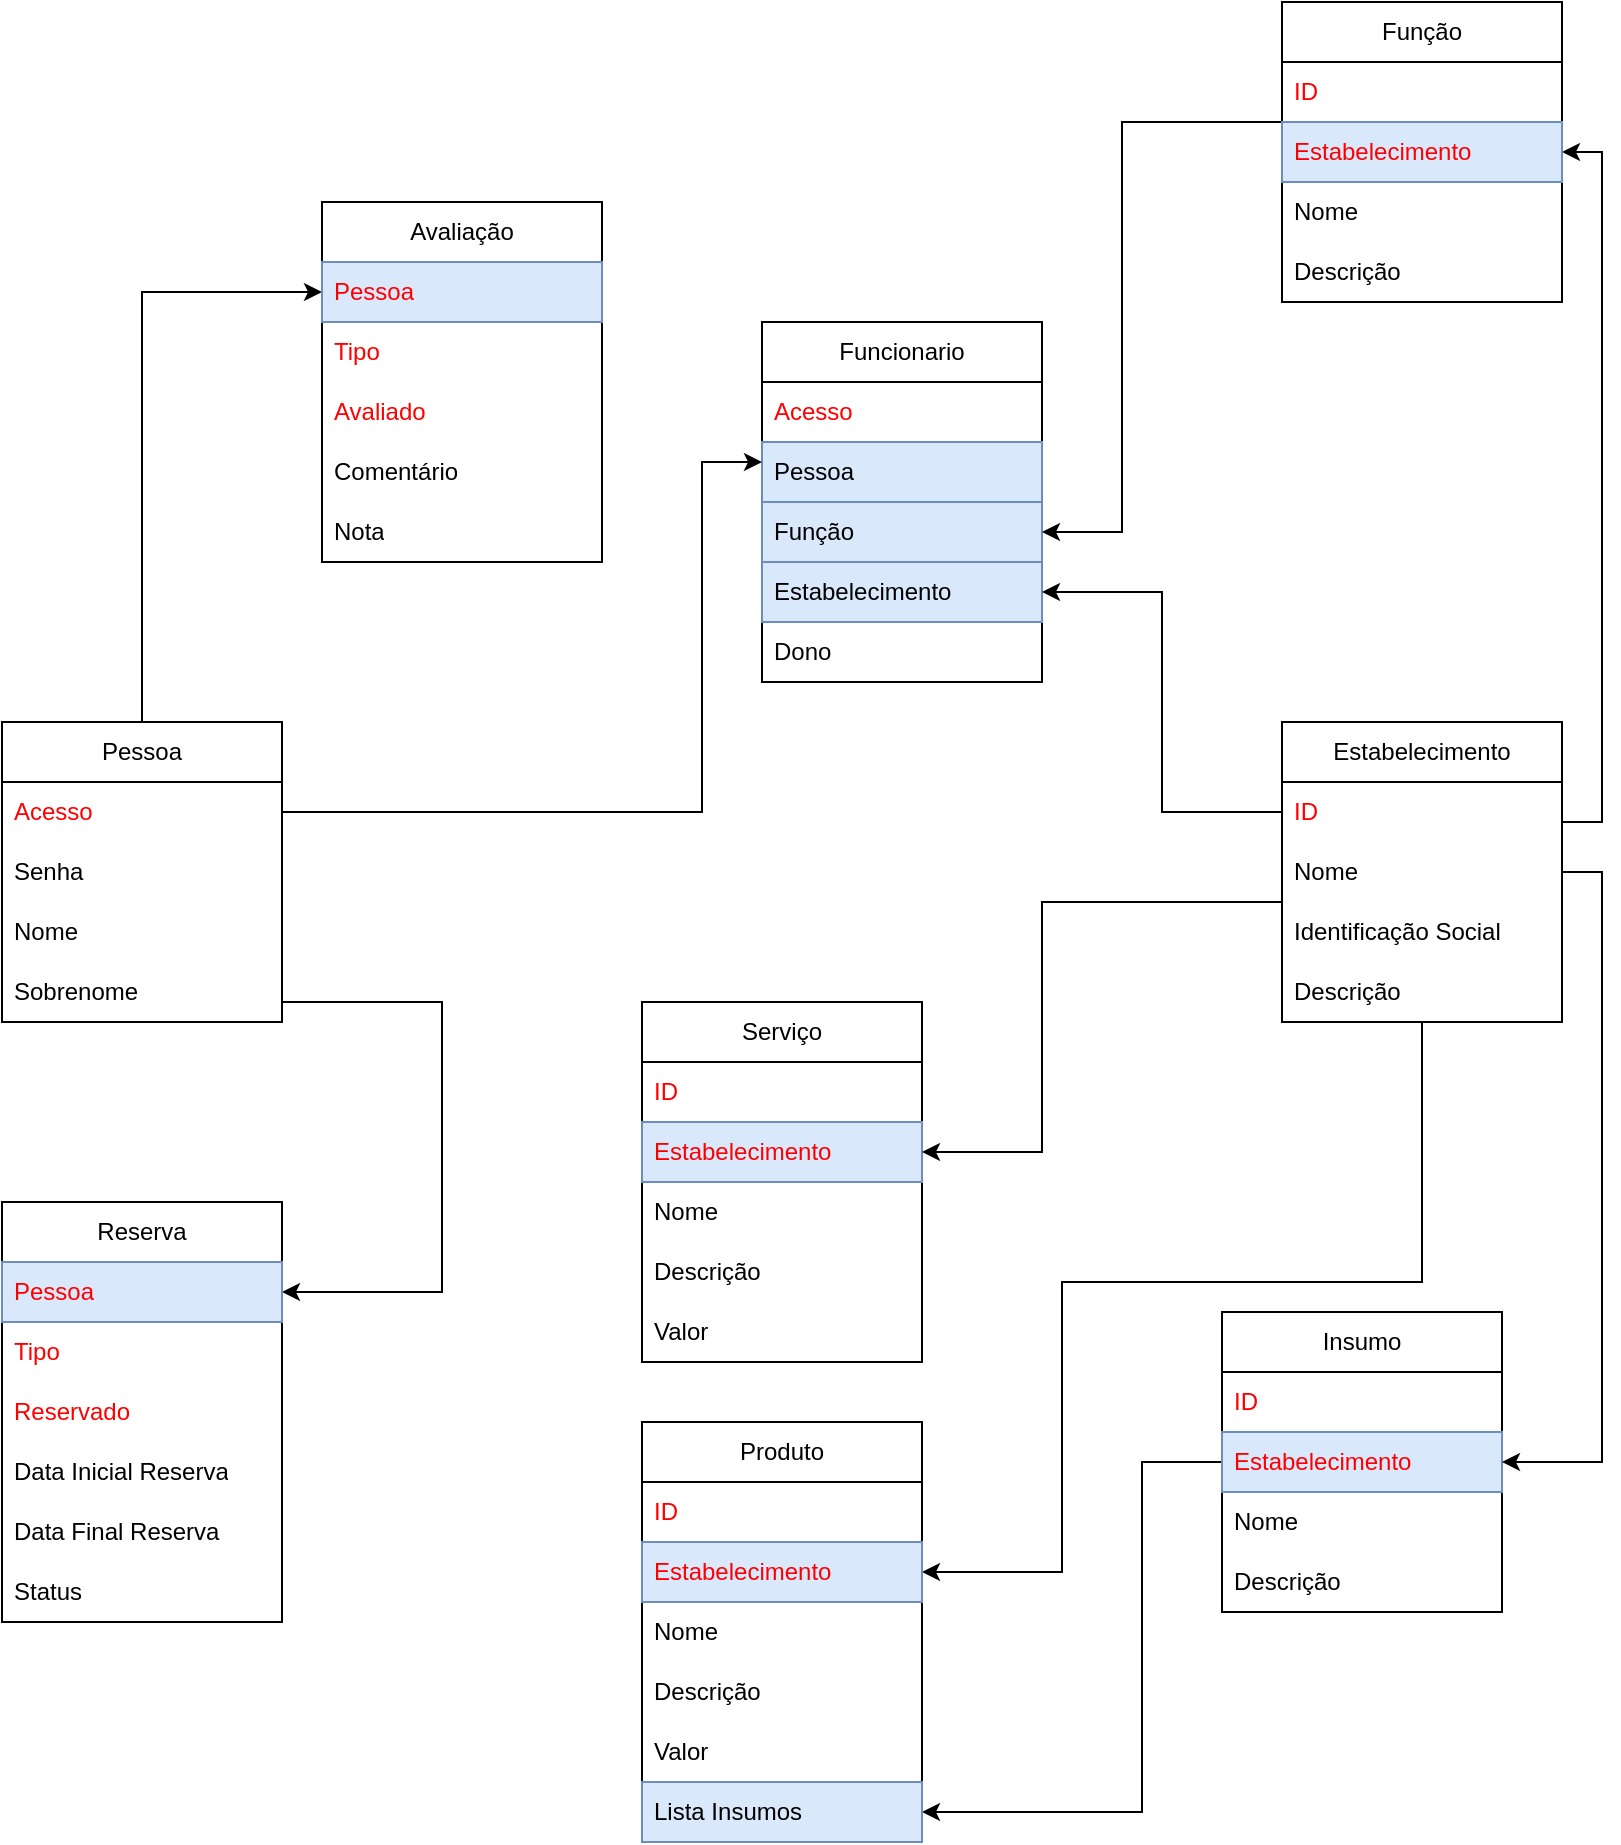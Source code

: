 <mxfile version="22.1.0" type="device">
  <diagram name="Página-1" id="55zcd14KEKOYbddRhNQH">
    <mxGraphModel dx="1311" dy="776" grid="1" gridSize="10" guides="1" tooltips="1" connect="1" arrows="1" fold="1" page="1" pageScale="1" pageWidth="827" pageHeight="1169" math="0" shadow="0">
      <root>
        <mxCell id="0" />
        <mxCell id="1" parent="0" />
        <mxCell id="bqncpqaTnk89QWd2YFfY-13" style="edgeStyle=orthogonalEdgeStyle;rounded=0;orthogonalLoop=1;jettySize=auto;html=1;" parent="1" source="bqncpqaTnk89QWd2YFfY-2" target="bqncpqaTnk89QWd2YFfY-8" edge="1">
          <mxGeometry relative="1" as="geometry" />
        </mxCell>
        <mxCell id="bqncpqaTnk89QWd2YFfY-78" style="edgeStyle=orthogonalEdgeStyle;rounded=0;orthogonalLoop=1;jettySize=auto;html=1;" parent="1" source="bqncpqaTnk89QWd2YFfY-2" target="bqncpqaTnk89QWd2YFfY-73" edge="1">
          <mxGeometry relative="1" as="geometry">
            <Array as="points">
              <mxPoint x="220" y="580" />
              <mxPoint x="220" y="725" />
            </Array>
          </mxGeometry>
        </mxCell>
        <mxCell id="bqncpqaTnk89QWd2YFfY-2" value="Pessoa" style="swimlane;fontStyle=0;childLayout=stackLayout;horizontal=1;startSize=30;horizontalStack=0;resizeParent=1;resizeParentMax=0;resizeLast=0;collapsible=1;marginBottom=0;whiteSpace=wrap;html=1;" parent="1" vertex="1">
          <mxGeometry y="440" width="140" height="150" as="geometry" />
        </mxCell>
        <mxCell id="bqncpqaTnk89QWd2YFfY-3" value="Acesso" style="text;align=left;verticalAlign=middle;spacingLeft=4;spacingRight=4;overflow=hidden;points=[[0,0.5],[1,0.5]];portConstraint=eastwest;rotatable=0;whiteSpace=wrap;html=1;fontColor=#ff0000;" parent="bqncpqaTnk89QWd2YFfY-2" vertex="1">
          <mxGeometry y="30" width="140" height="30" as="geometry" />
        </mxCell>
        <mxCell id="bqncpqaTnk89QWd2YFfY-4" value="Senha" style="text;strokeColor=none;fillColor=none;align=left;verticalAlign=middle;spacingLeft=4;spacingRight=4;overflow=hidden;points=[[0,0.5],[1,0.5]];portConstraint=eastwest;rotatable=0;whiteSpace=wrap;html=1;" parent="bqncpqaTnk89QWd2YFfY-2" vertex="1">
          <mxGeometry y="60" width="140" height="30" as="geometry" />
        </mxCell>
        <mxCell id="bqncpqaTnk89QWd2YFfY-5" value="Nome" style="text;strokeColor=none;fillColor=none;align=left;verticalAlign=middle;spacingLeft=4;spacingRight=4;overflow=hidden;points=[[0,0.5],[1,0.5]];portConstraint=eastwest;rotatable=0;whiteSpace=wrap;html=1;" parent="bqncpqaTnk89QWd2YFfY-2" vertex="1">
          <mxGeometry y="90" width="140" height="30" as="geometry" />
        </mxCell>
        <mxCell id="bqncpqaTnk89QWd2YFfY-6" value="Sobrenome" style="text;strokeColor=none;fillColor=none;align=left;verticalAlign=middle;spacingLeft=4;spacingRight=4;overflow=hidden;points=[[0,0.5],[1,0.5]];portConstraint=eastwest;rotatable=0;whiteSpace=wrap;html=1;" parent="bqncpqaTnk89QWd2YFfY-2" vertex="1">
          <mxGeometry y="120" width="140" height="30" as="geometry" />
        </mxCell>
        <mxCell id="bqncpqaTnk89QWd2YFfY-7" value="Avaliação" style="swimlane;fontStyle=0;childLayout=stackLayout;horizontal=1;startSize=30;horizontalStack=0;resizeParent=1;resizeParentMax=0;resizeLast=0;collapsible=1;marginBottom=0;whiteSpace=wrap;html=1;" parent="1" vertex="1">
          <mxGeometry x="160" y="180" width="140" height="180" as="geometry" />
        </mxCell>
        <mxCell id="bqncpqaTnk89QWd2YFfY-8" value="Pessoa" style="text;align=left;verticalAlign=middle;spacingLeft=4;spacingRight=4;overflow=hidden;points=[[0,0.5],[1,0.5]];portConstraint=eastwest;rotatable=0;whiteSpace=wrap;html=1;fillColor=#dae8fc;strokeColor=#6c8ebf;fontColor=#FF0000;" parent="bqncpqaTnk89QWd2YFfY-7" vertex="1">
          <mxGeometry y="30" width="140" height="30" as="geometry" />
        </mxCell>
        <mxCell id="bqncpqaTnk89QWd2YFfY-9" value="Tipo" style="text;align=left;verticalAlign=middle;spacingLeft=4;spacingRight=4;overflow=hidden;points=[[0,0.5],[1,0.5]];portConstraint=eastwest;rotatable=0;whiteSpace=wrap;html=1;fontColor=#ff0000;" parent="bqncpqaTnk89QWd2YFfY-7" vertex="1">
          <mxGeometry y="60" width="140" height="30" as="geometry" />
        </mxCell>
        <mxCell id="bqncpqaTnk89QWd2YFfY-10" value="Avaliado" style="text;align=left;verticalAlign=middle;spacingLeft=4;spacingRight=4;overflow=hidden;points=[[0,0.5],[1,0.5]];portConstraint=eastwest;rotatable=0;whiteSpace=wrap;html=1;fontColor=#ff0000;" parent="bqncpqaTnk89QWd2YFfY-7" vertex="1">
          <mxGeometry y="90" width="140" height="30" as="geometry" />
        </mxCell>
        <mxCell id="bqncpqaTnk89QWd2YFfY-11" value="Comentário" style="text;strokeColor=none;fillColor=none;align=left;verticalAlign=middle;spacingLeft=4;spacingRight=4;overflow=hidden;points=[[0,0.5],[1,0.5]];portConstraint=eastwest;rotatable=0;whiteSpace=wrap;html=1;" parent="bqncpqaTnk89QWd2YFfY-7" vertex="1">
          <mxGeometry y="120" width="140" height="30" as="geometry" />
        </mxCell>
        <mxCell id="bqncpqaTnk89QWd2YFfY-12" value="Nota" style="text;strokeColor=none;fillColor=none;align=left;verticalAlign=middle;spacingLeft=4;spacingRight=4;overflow=hidden;points=[[0,0.5],[1,0.5]];portConstraint=eastwest;rotatable=0;whiteSpace=wrap;html=1;" parent="bqncpqaTnk89QWd2YFfY-7" vertex="1">
          <mxGeometry y="150" width="140" height="30" as="geometry" />
        </mxCell>
        <mxCell id="bqncpqaTnk89QWd2YFfY-68" style="edgeStyle=orthogonalEdgeStyle;rounded=0;orthogonalLoop=1;jettySize=auto;html=1;" parent="1" source="bqncpqaTnk89QWd2YFfY-14" target="bqncpqaTnk89QWd2YFfY-65" edge="1">
          <mxGeometry relative="1" as="geometry">
            <Array as="points">
              <mxPoint x="710" y="720" />
              <mxPoint x="530" y="720" />
              <mxPoint x="530" y="865" />
            </Array>
          </mxGeometry>
        </mxCell>
        <mxCell id="bqncpqaTnk89QWd2YFfY-83" style="edgeStyle=orthogonalEdgeStyle;rounded=0;orthogonalLoop=1;jettySize=auto;html=1;" parent="1" source="bqncpqaTnk89QWd2YFfY-14" target="bqncpqaTnk89QWd2YFfY-82" edge="1">
          <mxGeometry relative="1" as="geometry">
            <Array as="points">
              <mxPoint x="800" y="490" />
              <mxPoint x="800" y="155" />
            </Array>
          </mxGeometry>
        </mxCell>
        <mxCell id="bqncpqaTnk89QWd2YFfY-14" value="Estabelecimento" style="swimlane;fontStyle=0;childLayout=stackLayout;horizontal=1;startSize=30;horizontalStack=0;resizeParent=1;resizeParentMax=0;resizeLast=0;collapsible=1;marginBottom=0;whiteSpace=wrap;html=1;" parent="1" vertex="1">
          <mxGeometry x="640" y="440" width="140" height="150" as="geometry" />
        </mxCell>
        <mxCell id="bqncpqaTnk89QWd2YFfY-15" value="ID" style="text;align=left;verticalAlign=middle;spacingLeft=4;spacingRight=4;overflow=hidden;points=[[0,0.5],[1,0.5]];portConstraint=eastwest;rotatable=0;whiteSpace=wrap;html=1;fontColor=#ff0000;" parent="bqncpqaTnk89QWd2YFfY-14" vertex="1">
          <mxGeometry y="30" width="140" height="30" as="geometry" />
        </mxCell>
        <mxCell id="bqncpqaTnk89QWd2YFfY-16" value="Nome" style="text;strokeColor=none;fillColor=none;align=left;verticalAlign=middle;spacingLeft=4;spacingRight=4;overflow=hidden;points=[[0,0.5],[1,0.5]];portConstraint=eastwest;rotatable=0;whiteSpace=wrap;html=1;" parent="bqncpqaTnk89QWd2YFfY-14" vertex="1">
          <mxGeometry y="60" width="140" height="30" as="geometry" />
        </mxCell>
        <mxCell id="bqncpqaTnk89QWd2YFfY-17" value="Identificação Social" style="text;strokeColor=none;fillColor=none;align=left;verticalAlign=middle;spacingLeft=4;spacingRight=4;overflow=hidden;points=[[0,0.5],[1,0.5]];portConstraint=eastwest;rotatable=0;whiteSpace=wrap;html=1;" parent="bqncpqaTnk89QWd2YFfY-14" vertex="1">
          <mxGeometry y="90" width="140" height="30" as="geometry" />
        </mxCell>
        <mxCell id="bqncpqaTnk89QWd2YFfY-18" value="Descrição" style="text;strokeColor=none;fillColor=none;align=left;verticalAlign=middle;spacingLeft=4;spacingRight=4;overflow=hidden;points=[[0,0.5],[1,0.5]];portConstraint=eastwest;rotatable=0;whiteSpace=wrap;html=1;" parent="bqncpqaTnk89QWd2YFfY-14" vertex="1">
          <mxGeometry y="120" width="140" height="30" as="geometry" />
        </mxCell>
        <mxCell id="bqncpqaTnk89QWd2YFfY-33" value="Funcionario" style="swimlane;fontStyle=0;childLayout=stackLayout;horizontal=1;startSize=30;horizontalStack=0;resizeParent=1;resizeParentMax=0;resizeLast=0;collapsible=1;marginBottom=0;whiteSpace=wrap;html=1;" parent="1" vertex="1">
          <mxGeometry x="380" y="240" width="140" height="180" as="geometry" />
        </mxCell>
        <mxCell id="bqncpqaTnk89QWd2YFfY-34" value="Acesso" style="text;align=left;verticalAlign=middle;spacingLeft=4;spacingRight=4;overflow=hidden;points=[[0,0.5],[1,0.5]];portConstraint=eastwest;rotatable=0;whiteSpace=wrap;html=1;fontColor=#ff0000;" parent="bqncpqaTnk89QWd2YFfY-33" vertex="1">
          <mxGeometry y="30" width="140" height="30" as="geometry" />
        </mxCell>
        <mxCell id="bqncpqaTnk89QWd2YFfY-35" value="Pessoa" style="text;strokeColor=#6c8ebf;fillColor=#dae8fc;align=left;verticalAlign=middle;spacingLeft=4;spacingRight=4;overflow=hidden;points=[[0,0.5],[1,0.5]];portConstraint=eastwest;rotatable=0;whiteSpace=wrap;html=1;" parent="bqncpqaTnk89QWd2YFfY-33" vertex="1">
          <mxGeometry y="60" width="140" height="30" as="geometry" />
        </mxCell>
        <mxCell id="bqncpqaTnk89QWd2YFfY-37" value="Função" style="text;strokeColor=#6c8ebf;fillColor=#dae8fc;align=left;verticalAlign=middle;spacingLeft=4;spacingRight=4;overflow=hidden;points=[[0,0.5],[1,0.5]];portConstraint=eastwest;rotatable=0;whiteSpace=wrap;html=1;" parent="bqncpqaTnk89QWd2YFfY-33" vertex="1">
          <mxGeometry y="90" width="140" height="30" as="geometry" />
        </mxCell>
        <mxCell id="bqncpqaTnk89QWd2YFfY-36" value="Estabelecimento" style="text;strokeColor=#6c8ebf;fillColor=#dae8fc;align=left;verticalAlign=middle;spacingLeft=4;spacingRight=4;overflow=hidden;points=[[0,0.5],[1,0.5]];portConstraint=eastwest;rotatable=0;whiteSpace=wrap;html=1;" parent="bqncpqaTnk89QWd2YFfY-33" vertex="1">
          <mxGeometry y="120" width="140" height="30" as="geometry" />
        </mxCell>
        <mxCell id="e90epvEjYbMJ72IN9xwm-1" value="Dono" style="text;align=left;verticalAlign=middle;spacingLeft=4;spacingRight=4;overflow=hidden;points=[[0,0.5],[1,0.5]];portConstraint=eastwest;rotatable=0;whiteSpace=wrap;html=1;fontColor=#050505;" vertex="1" parent="bqncpqaTnk89QWd2YFfY-33">
          <mxGeometry y="150" width="140" height="30" as="geometry" />
        </mxCell>
        <mxCell id="bqncpqaTnk89QWd2YFfY-39" style="edgeStyle=orthogonalEdgeStyle;rounded=0;orthogonalLoop=1;jettySize=auto;html=1;" parent="1" source="bqncpqaTnk89QWd2YFfY-3" target="bqncpqaTnk89QWd2YFfY-35" edge="1">
          <mxGeometry relative="1" as="geometry">
            <Array as="points">
              <mxPoint x="350" y="485" />
              <mxPoint x="350" y="310" />
            </Array>
          </mxGeometry>
        </mxCell>
        <mxCell id="bqncpqaTnk89QWd2YFfY-41" style="edgeStyle=orthogonalEdgeStyle;rounded=0;orthogonalLoop=1;jettySize=auto;html=1;" parent="1" source="bqncpqaTnk89QWd2YFfY-15" target="bqncpqaTnk89QWd2YFfY-36" edge="1">
          <mxGeometry relative="1" as="geometry">
            <Array as="points">
              <mxPoint x="580" y="485" />
              <mxPoint x="580" y="375" />
            </Array>
          </mxGeometry>
        </mxCell>
        <mxCell id="bqncpqaTnk89QWd2YFfY-49" style="edgeStyle=orthogonalEdgeStyle;rounded=0;orthogonalLoop=1;jettySize=auto;html=1;" parent="1" source="bqncpqaTnk89QWd2YFfY-44" target="bqncpqaTnk89QWd2YFfY-37" edge="1">
          <mxGeometry relative="1" as="geometry">
            <Array as="points">
              <mxPoint x="560" y="140" />
              <mxPoint x="560" y="345" />
            </Array>
          </mxGeometry>
        </mxCell>
        <mxCell id="bqncpqaTnk89QWd2YFfY-44" value="Função" style="swimlane;fontStyle=0;childLayout=stackLayout;horizontal=1;startSize=30;horizontalStack=0;resizeParent=1;resizeParentMax=0;resizeLast=0;collapsible=1;marginBottom=0;whiteSpace=wrap;html=1;" parent="1" vertex="1">
          <mxGeometry x="640" y="80" width="140" height="150" as="geometry" />
        </mxCell>
        <mxCell id="bqncpqaTnk89QWd2YFfY-45" value="ID" style="text;align=left;verticalAlign=middle;spacingLeft=4;spacingRight=4;overflow=hidden;points=[[0,0.5],[1,0.5]];portConstraint=eastwest;rotatable=0;whiteSpace=wrap;html=1;fontColor=#ff0000;" parent="bqncpqaTnk89QWd2YFfY-44" vertex="1">
          <mxGeometry y="30" width="140" height="30" as="geometry" />
        </mxCell>
        <mxCell id="bqncpqaTnk89QWd2YFfY-82" value="Estabelecimento" style="text;strokeColor=#6c8ebf;fillColor=#dae8fc;align=left;verticalAlign=middle;spacingLeft=4;spacingRight=4;overflow=hidden;points=[[0,0.5],[1,0.5]];portConstraint=eastwest;rotatable=0;whiteSpace=wrap;html=1;fontColor=#FF0000;" parent="bqncpqaTnk89QWd2YFfY-44" vertex="1">
          <mxGeometry y="60" width="140" height="30" as="geometry" />
        </mxCell>
        <mxCell id="bqncpqaTnk89QWd2YFfY-46" value="Nome" style="text;strokeColor=none;fillColor=none;align=left;verticalAlign=middle;spacingLeft=4;spacingRight=4;overflow=hidden;points=[[0,0.5],[1,0.5]];portConstraint=eastwest;rotatable=0;whiteSpace=wrap;html=1;" parent="bqncpqaTnk89QWd2YFfY-44" vertex="1">
          <mxGeometry y="90" width="140" height="30" as="geometry" />
        </mxCell>
        <mxCell id="bqncpqaTnk89QWd2YFfY-47" value="Descrição" style="text;strokeColor=none;fillColor=none;align=left;verticalAlign=middle;spacingLeft=4;spacingRight=4;overflow=hidden;points=[[0,0.5],[1,0.5]];portConstraint=eastwest;rotatable=0;whiteSpace=wrap;html=1;" parent="bqncpqaTnk89QWd2YFfY-44" vertex="1">
          <mxGeometry y="120" width="140" height="30" as="geometry" />
        </mxCell>
        <mxCell id="bqncpqaTnk89QWd2YFfY-50" value="Serviço" style="swimlane;fontStyle=0;childLayout=stackLayout;horizontal=1;startSize=30;horizontalStack=0;resizeParent=1;resizeParentMax=0;resizeLast=0;collapsible=1;marginBottom=0;whiteSpace=wrap;html=1;" parent="1" vertex="1">
          <mxGeometry x="320" y="580" width="140" height="180" as="geometry" />
        </mxCell>
        <mxCell id="bqncpqaTnk89QWd2YFfY-51" value="ID" style="text;align=left;verticalAlign=middle;spacingLeft=4;spacingRight=4;overflow=hidden;points=[[0,0.5],[1,0.5]];portConstraint=eastwest;rotatable=0;whiteSpace=wrap;html=1;fontColor=#ff0000;" parent="bqncpqaTnk89QWd2YFfY-50" vertex="1">
          <mxGeometry y="30" width="140" height="30" as="geometry" />
        </mxCell>
        <mxCell id="bqncpqaTnk89QWd2YFfY-63" value="Estabelecimento" style="text;strokeColor=#6c8ebf;fillColor=#dae8fc;align=left;verticalAlign=middle;spacingLeft=4;spacingRight=4;overflow=hidden;points=[[0,0.5],[1,0.5]];portConstraint=eastwest;rotatable=0;whiteSpace=wrap;html=1;fontColor=#ff0000;" parent="bqncpqaTnk89QWd2YFfY-50" vertex="1">
          <mxGeometry y="60" width="140" height="30" as="geometry" />
        </mxCell>
        <mxCell id="bqncpqaTnk89QWd2YFfY-52" value="Nome" style="text;strokeColor=none;fillColor=none;align=left;verticalAlign=middle;spacingLeft=4;spacingRight=4;overflow=hidden;points=[[0,0.5],[1,0.5]];portConstraint=eastwest;rotatable=0;whiteSpace=wrap;html=1;" parent="bqncpqaTnk89QWd2YFfY-50" vertex="1">
          <mxGeometry y="90" width="140" height="30" as="geometry" />
        </mxCell>
        <mxCell id="bqncpqaTnk89QWd2YFfY-53" value="Descrição" style="text;strokeColor=none;fillColor=none;align=left;verticalAlign=middle;spacingLeft=4;spacingRight=4;overflow=hidden;points=[[0,0.5],[1,0.5]];portConstraint=eastwest;rotatable=0;whiteSpace=wrap;html=1;" parent="bqncpqaTnk89QWd2YFfY-50" vertex="1">
          <mxGeometry y="120" width="140" height="30" as="geometry" />
        </mxCell>
        <mxCell id="MF6MhkqZcaeAO4RdA-s7-2" value="Valor" style="text;strokeColor=none;fillColor=none;align=left;verticalAlign=middle;spacingLeft=4;spacingRight=4;overflow=hidden;points=[[0,0.5],[1,0.5]];portConstraint=eastwest;rotatable=0;whiteSpace=wrap;html=1;" parent="bqncpqaTnk89QWd2YFfY-50" vertex="1">
          <mxGeometry y="150" width="140" height="30" as="geometry" />
        </mxCell>
        <mxCell id="bqncpqaTnk89QWd2YFfY-67" style="edgeStyle=orthogonalEdgeStyle;rounded=0;orthogonalLoop=1;jettySize=auto;html=1;" parent="1" source="bqncpqaTnk89QWd2YFfY-55" target="bqncpqaTnk89QWd2YFfY-66" edge="1">
          <mxGeometry relative="1" as="geometry">
            <Array as="points">
              <mxPoint x="570" y="810" />
              <mxPoint x="570" y="985" />
            </Array>
          </mxGeometry>
        </mxCell>
        <mxCell id="bqncpqaTnk89QWd2YFfY-55" value="Insumo" style="swimlane;fontStyle=0;childLayout=stackLayout;horizontal=1;startSize=30;horizontalStack=0;resizeParent=1;resizeParentMax=0;resizeLast=0;collapsible=1;marginBottom=0;whiteSpace=wrap;html=1;" parent="1" vertex="1">
          <mxGeometry x="610" y="735" width="140" height="150" as="geometry" />
        </mxCell>
        <mxCell id="bqncpqaTnk89QWd2YFfY-56" value="ID" style="text;align=left;verticalAlign=middle;spacingLeft=4;spacingRight=4;overflow=hidden;points=[[0,0.5],[1,0.5]];portConstraint=eastwest;rotatable=0;whiteSpace=wrap;html=1;fontColor=#ff0000;" parent="bqncpqaTnk89QWd2YFfY-55" vertex="1">
          <mxGeometry y="30" width="140" height="30" as="geometry" />
        </mxCell>
        <mxCell id="bqncpqaTnk89QWd2YFfY-64" value="Estabelecimento" style="text;strokeColor=#6c8ebf;fillColor=#dae8fc;align=left;verticalAlign=middle;spacingLeft=4;spacingRight=4;overflow=hidden;points=[[0,0.5],[1,0.5]];portConstraint=eastwest;rotatable=0;whiteSpace=wrap;html=1;fontColor=#ff0000;" parent="bqncpqaTnk89QWd2YFfY-55" vertex="1">
          <mxGeometry y="60" width="140" height="30" as="geometry" />
        </mxCell>
        <mxCell id="bqncpqaTnk89QWd2YFfY-57" value="Nome" style="text;strokeColor=none;fillColor=none;align=left;verticalAlign=middle;spacingLeft=4;spacingRight=4;overflow=hidden;points=[[0,0.5],[1,0.5]];portConstraint=eastwest;rotatable=0;whiteSpace=wrap;html=1;" parent="bqncpqaTnk89QWd2YFfY-55" vertex="1">
          <mxGeometry y="90" width="140" height="30" as="geometry" />
        </mxCell>
        <mxCell id="bqncpqaTnk89QWd2YFfY-58" value="Descrição" style="text;strokeColor=none;fillColor=none;align=left;verticalAlign=middle;spacingLeft=4;spacingRight=4;overflow=hidden;points=[[0,0.5],[1,0.5]];portConstraint=eastwest;rotatable=0;whiteSpace=wrap;html=1;" parent="bqncpqaTnk89QWd2YFfY-55" vertex="1">
          <mxGeometry y="120" width="140" height="30" as="geometry" />
        </mxCell>
        <mxCell id="bqncpqaTnk89QWd2YFfY-59" value="Produto" style="swimlane;fontStyle=0;childLayout=stackLayout;horizontal=1;startSize=30;horizontalStack=0;resizeParent=1;resizeParentMax=0;resizeLast=0;collapsible=1;marginBottom=0;whiteSpace=wrap;html=1;" parent="1" vertex="1">
          <mxGeometry x="320" y="790" width="140" height="210" as="geometry">
            <mxRectangle x="320" y="790" width="80" height="30" as="alternateBounds" />
          </mxGeometry>
        </mxCell>
        <mxCell id="bqncpqaTnk89QWd2YFfY-60" value="ID" style="text;align=left;verticalAlign=middle;spacingLeft=4;spacingRight=4;overflow=hidden;points=[[0,0.5],[1,0.5]];portConstraint=eastwest;rotatable=0;whiteSpace=wrap;html=1;fontColor=#ff0000;" parent="bqncpqaTnk89QWd2YFfY-59" vertex="1">
          <mxGeometry y="30" width="140" height="30" as="geometry" />
        </mxCell>
        <mxCell id="bqncpqaTnk89QWd2YFfY-65" value="Estabelecimento" style="text;strokeColor=#6c8ebf;fillColor=#dae8fc;align=left;verticalAlign=middle;spacingLeft=4;spacingRight=4;overflow=hidden;points=[[0,0.5],[1,0.5]];portConstraint=eastwest;rotatable=0;whiteSpace=wrap;html=1;fontColor=#FF0000;" parent="bqncpqaTnk89QWd2YFfY-59" vertex="1">
          <mxGeometry y="60" width="140" height="30" as="geometry" />
        </mxCell>
        <mxCell id="bqncpqaTnk89QWd2YFfY-61" value="Nome" style="text;strokeColor=none;fillColor=none;align=left;verticalAlign=middle;spacingLeft=4;spacingRight=4;overflow=hidden;points=[[0,0.5],[1,0.5]];portConstraint=eastwest;rotatable=0;whiteSpace=wrap;html=1;" parent="bqncpqaTnk89QWd2YFfY-59" vertex="1">
          <mxGeometry y="90" width="140" height="30" as="geometry" />
        </mxCell>
        <mxCell id="bqncpqaTnk89QWd2YFfY-62" value="Descrição" style="text;strokeColor=none;fillColor=none;align=left;verticalAlign=middle;spacingLeft=4;spacingRight=4;overflow=hidden;points=[[0,0.5],[1,0.5]];portConstraint=eastwest;rotatable=0;whiteSpace=wrap;html=1;" parent="bqncpqaTnk89QWd2YFfY-59" vertex="1">
          <mxGeometry y="120" width="140" height="30" as="geometry" />
        </mxCell>
        <mxCell id="MF6MhkqZcaeAO4RdA-s7-1" value="Valor" style="text;strokeColor=none;fillColor=none;align=left;verticalAlign=middle;spacingLeft=4;spacingRight=4;overflow=hidden;points=[[0,0.5],[1,0.5]];portConstraint=eastwest;rotatable=0;whiteSpace=wrap;html=1;" parent="bqncpqaTnk89QWd2YFfY-59" vertex="1">
          <mxGeometry y="150" width="140" height="30" as="geometry" />
        </mxCell>
        <mxCell id="bqncpqaTnk89QWd2YFfY-66" value="Lista Insumos" style="text;strokeColor=#6c8ebf;fillColor=#dae8fc;align=left;verticalAlign=middle;spacingLeft=4;spacingRight=4;overflow=hidden;points=[[0,0.5],[1,0.5]];portConstraint=eastwest;rotatable=0;whiteSpace=wrap;html=1;" parent="bqncpqaTnk89QWd2YFfY-59" vertex="1">
          <mxGeometry y="180" width="140" height="30" as="geometry" />
        </mxCell>
        <mxCell id="bqncpqaTnk89QWd2YFfY-69" style="edgeStyle=orthogonalEdgeStyle;rounded=0;orthogonalLoop=1;jettySize=auto;html=1;" parent="1" source="bqncpqaTnk89QWd2YFfY-16" target="bqncpqaTnk89QWd2YFfY-63" edge="1">
          <mxGeometry relative="1" as="geometry">
            <Array as="points">
              <mxPoint x="520" y="530" />
              <mxPoint x="520" y="655" />
            </Array>
          </mxGeometry>
        </mxCell>
        <mxCell id="bqncpqaTnk89QWd2YFfY-70" style="edgeStyle=orthogonalEdgeStyle;rounded=0;orthogonalLoop=1;jettySize=auto;html=1;" parent="1" source="bqncpqaTnk89QWd2YFfY-16" target="bqncpqaTnk89QWd2YFfY-64" edge="1">
          <mxGeometry relative="1" as="geometry">
            <Array as="points">
              <mxPoint x="800" y="515" />
              <mxPoint x="800" y="810" />
            </Array>
          </mxGeometry>
        </mxCell>
        <mxCell id="bqncpqaTnk89QWd2YFfY-71" value="Reserva" style="swimlane;fontStyle=0;childLayout=stackLayout;horizontal=1;startSize=30;horizontalStack=0;resizeParent=1;resizeParentMax=0;resizeLast=0;collapsible=1;marginBottom=0;whiteSpace=wrap;html=1;" parent="1" vertex="1">
          <mxGeometry y="680" width="140" height="210" as="geometry" />
        </mxCell>
        <mxCell id="bqncpqaTnk89QWd2YFfY-73" value="Pessoa" style="text;strokeColor=#6c8ebf;fillColor=#dae8fc;align=left;verticalAlign=middle;spacingLeft=4;spacingRight=4;overflow=hidden;points=[[0,0.5],[1,0.5]];portConstraint=eastwest;rotatable=0;whiteSpace=wrap;html=1;fontColor=#ff0000;" parent="bqncpqaTnk89QWd2YFfY-71" vertex="1">
          <mxGeometry y="30" width="140" height="30" as="geometry" />
        </mxCell>
        <mxCell id="bqncpqaTnk89QWd2YFfY-74" value="Tipo" style="text;strokeColor=none;fillColor=none;align=left;verticalAlign=middle;spacingLeft=4;spacingRight=4;overflow=hidden;points=[[0,0.5],[1,0.5]];portConstraint=eastwest;rotatable=0;whiteSpace=wrap;html=1;fontColor=#ff0000;" parent="bqncpqaTnk89QWd2YFfY-71" vertex="1">
          <mxGeometry y="60" width="140" height="30" as="geometry" />
        </mxCell>
        <mxCell id="bqncpqaTnk89QWd2YFfY-75" value="Reservado" style="text;strokeColor=none;fillColor=none;align=left;verticalAlign=middle;spacingLeft=4;spacingRight=4;overflow=hidden;points=[[0,0.5],[1,0.5]];portConstraint=eastwest;rotatable=0;whiteSpace=wrap;html=1;fontColor=#ff0000;" parent="bqncpqaTnk89QWd2YFfY-71" vertex="1">
          <mxGeometry y="90" width="140" height="30" as="geometry" />
        </mxCell>
        <mxCell id="bqncpqaTnk89QWd2YFfY-76" value="Data Inicial Reserva" style="text;strokeColor=none;fillColor=none;align=left;verticalAlign=middle;spacingLeft=4;spacingRight=4;overflow=hidden;points=[[0,0.5],[1,0.5]];portConstraint=eastwest;rotatable=0;whiteSpace=wrap;html=1;" parent="bqncpqaTnk89QWd2YFfY-71" vertex="1">
          <mxGeometry y="120" width="140" height="30" as="geometry" />
        </mxCell>
        <mxCell id="bqncpqaTnk89QWd2YFfY-77" value="Data Final Reserva" style="text;strokeColor=none;fillColor=none;align=left;verticalAlign=middle;spacingLeft=4;spacingRight=4;overflow=hidden;points=[[0,0.5],[1,0.5]];portConstraint=eastwest;rotatable=0;whiteSpace=wrap;html=1;" parent="bqncpqaTnk89QWd2YFfY-71" vertex="1">
          <mxGeometry y="150" width="140" height="30" as="geometry" />
        </mxCell>
        <mxCell id="bqncpqaTnk89QWd2YFfY-79" value="Status" style="text;strokeColor=none;fillColor=none;align=left;verticalAlign=middle;spacingLeft=4;spacingRight=4;overflow=hidden;points=[[0,0.5],[1,0.5]];portConstraint=eastwest;rotatable=0;whiteSpace=wrap;html=1;" parent="bqncpqaTnk89QWd2YFfY-71" vertex="1">
          <mxGeometry y="180" width="140" height="30" as="geometry" />
        </mxCell>
      </root>
    </mxGraphModel>
  </diagram>
</mxfile>
